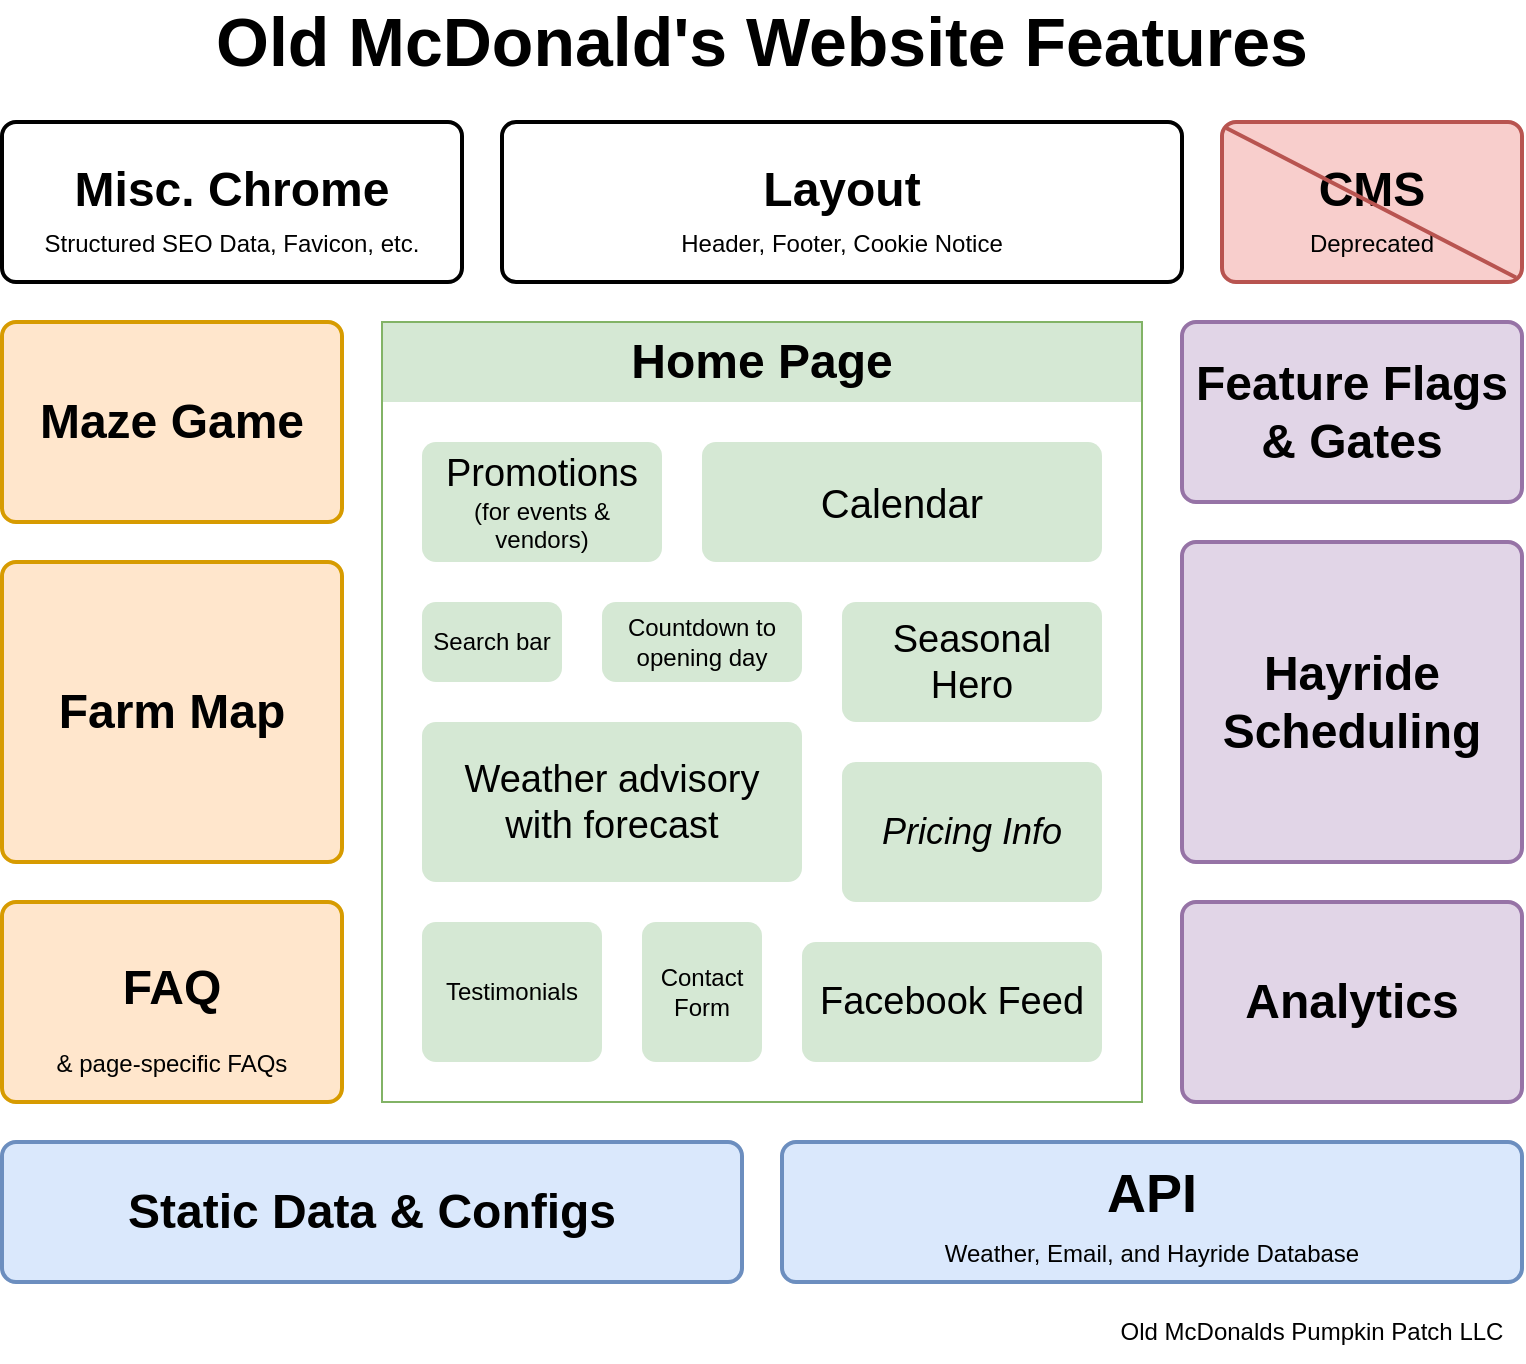 <mxfile version="28.2.8" pages="2">
  <diagram name="Page-1" id="Be-21d4X_abvz9L7CE6l">
    <mxGraphModel dx="1192" dy="737" grid="1" gridSize="10" guides="1" tooltips="1" connect="1" arrows="1" fold="1" page="1" pageScale="1" pageWidth="850" pageHeight="1100" math="0" shadow="0">
      <root>
        <mxCell id="0" />
        <mxCell id="1" parent="0" />
        <mxCell id="zWzznixCFk7TpnTXlBiS-2" value="&lt;h1&gt;Analytics&lt;/h1&gt;" style="rounded=1;whiteSpace=wrap;html=1;absoluteArcSize=1;arcSize=14;strokeWidth=2;fillColor=#e1d5e7;strokeColor=#9673a6;" vertex="1" parent="1">
          <mxGeometry x="740" y="530" width="170" height="100" as="geometry" />
        </mxCell>
        <mxCell id="zWzznixCFk7TpnTXlBiS-3" value="&lt;h1 style=&quot;line-height: 40%;&quot;&gt;Layout&lt;/h1&gt;&lt;div&gt;Header, Footer,&amp;nbsp;&lt;span style=&quot;background-color: transparent; color: light-dark(rgb(0, 0, 0), rgb(255, 255, 255));&quot;&gt;Cookie Notice&lt;/span&gt;&lt;/div&gt;" style="rounded=1;whiteSpace=wrap;html=1;absoluteArcSize=1;arcSize=14;strokeWidth=2;" vertex="1" parent="1">
          <mxGeometry x="400" y="140" width="340" height="80" as="geometry" />
        </mxCell>
        <mxCell id="zWzznixCFk7TpnTXlBiS-4" value="&lt;h1&gt;Feature Flags &amp;amp; Gates&lt;/h1&gt;" style="rounded=1;whiteSpace=wrap;html=1;absoluteArcSize=1;arcSize=14;strokeWidth=2;fillColor=#e1d5e7;strokeColor=#9673a6;" vertex="1" parent="1">
          <mxGeometry x="740" y="240" width="170" height="90" as="geometry" />
        </mxCell>
        <mxCell id="zWzznixCFk7TpnTXlBiS-5" value="&lt;h1 style=&quot;line-height: 40%;&quot;&gt;Misc. Chrome&lt;/h1&gt;&lt;div&gt;Structured SEO Data, Favicon, etc.&lt;/div&gt;" style="rounded=1;whiteSpace=wrap;html=1;absoluteArcSize=1;arcSize=14;strokeWidth=2;" vertex="1" parent="1">
          <mxGeometry x="150" y="140" width="230" height="80" as="geometry" />
        </mxCell>
        <mxCell id="zWzznixCFk7TpnTXlBiS-8" value="&lt;h1&gt;Home Page&lt;/h1&gt;" style="swimlane;whiteSpace=wrap;html=1;startSize=40;fillColor=#d5e8d4;strokeColor=light-dark(#82B366,#253C18);swimlaneLine=0;glass=0;shadow=0;rounded=0;gradientColor=none;swimlaneFillColor=light-dark(#FFFFFF,#060B00);" vertex="1" parent="1">
          <mxGeometry x="340" y="240" width="380" height="390" as="geometry" />
        </mxCell>
        <mxCell id="zWzznixCFk7TpnTXlBiS-7" value="Seasonal&lt;div&gt;Hero&lt;/div&gt;" style="rounded=1;whiteSpace=wrap;html=1;absoluteArcSize=1;arcSize=14;strokeWidth=2;fontSize=19;fillColor=#d5e8d4;strokeColor=none;" vertex="1" parent="zWzznixCFk7TpnTXlBiS-8">
          <mxGeometry x="230" y="140" width="130" height="60" as="geometry" />
        </mxCell>
        <mxCell id="zWzznixCFk7TpnTXlBiS-9" value="&lt;font style=&quot;font-size: 19px;&quot;&gt;Promotions&lt;/font&gt;&lt;div&gt;(for events &amp;amp; vendors)&lt;/div&gt;" style="rounded=1;whiteSpace=wrap;html=1;absoluteArcSize=1;arcSize=14;strokeWidth=2;fillColor=#d5e8d4;strokeColor=none;" vertex="1" parent="zWzznixCFk7TpnTXlBiS-8">
          <mxGeometry x="20" y="60" width="120" height="60" as="geometry" />
        </mxCell>
        <mxCell id="zWzznixCFk7TpnTXlBiS-10" value="Search bar" style="rounded=1;whiteSpace=wrap;html=1;absoluteArcSize=1;arcSize=14;strokeWidth=2;fillColor=#d5e8d4;strokeColor=none;" vertex="1" parent="zWzznixCFk7TpnTXlBiS-8">
          <mxGeometry x="20" y="140" width="70" height="40" as="geometry" />
        </mxCell>
        <mxCell id="zWzznixCFk7TpnTXlBiS-11" value="Countdown to opening day" style="rounded=1;whiteSpace=wrap;html=1;absoluteArcSize=1;arcSize=14;strokeWidth=2;fillColor=#d5e8d4;strokeColor=none;" vertex="1" parent="zWzznixCFk7TpnTXlBiS-8">
          <mxGeometry x="110" y="140" width="100" height="40" as="geometry" />
        </mxCell>
        <mxCell id="zWzznixCFk7TpnTXlBiS-12" value="Calendar" style="rounded=1;whiteSpace=wrap;html=1;absoluteArcSize=1;arcSize=14;strokeWidth=2;fontSize=20;fillColor=#d5e8d4;strokeColor=none;" vertex="1" parent="zWzznixCFk7TpnTXlBiS-8">
          <mxGeometry x="160" y="60" width="200" height="60" as="geometry" />
        </mxCell>
        <mxCell id="zWzznixCFk7TpnTXlBiS-13" value="Weather advisory&lt;div&gt;with forecast&lt;/div&gt;" style="rounded=1;whiteSpace=wrap;html=1;absoluteArcSize=1;arcSize=14;strokeWidth=2;fontSize=19;fillColor=#d5e8d4;strokeColor=none;" vertex="1" parent="zWzznixCFk7TpnTXlBiS-8">
          <mxGeometry x="20" y="200" width="190" height="80" as="geometry" />
        </mxCell>
        <mxCell id="zWzznixCFk7TpnTXlBiS-14" value="Pricing Info" style="rounded=1;whiteSpace=wrap;html=1;absoluteArcSize=1;arcSize=14;strokeWidth=2;fontSize=18;fontStyle=2;fillColor=#d5e8d4;strokeColor=none;" vertex="1" parent="zWzznixCFk7TpnTXlBiS-8">
          <mxGeometry x="230" y="220" width="130" height="70" as="geometry" />
        </mxCell>
        <mxCell id="zWzznixCFk7TpnTXlBiS-15" value="Testimonials" style="rounded=1;whiteSpace=wrap;html=1;absoluteArcSize=1;arcSize=14;strokeWidth=2;fillColor=#d5e8d4;strokeColor=none;" vertex="1" parent="zWzznixCFk7TpnTXlBiS-8">
          <mxGeometry x="20" y="300" width="90" height="70" as="geometry" />
        </mxCell>
        <mxCell id="zWzznixCFk7TpnTXlBiS-16" value="Facebook Feed" style="rounded=1;whiteSpace=wrap;html=1;absoluteArcSize=1;arcSize=14;strokeWidth=2;fontSize=19;fillColor=#d5e8d4;strokeColor=none;" vertex="1" parent="zWzznixCFk7TpnTXlBiS-8">
          <mxGeometry x="210" y="310" width="150" height="60" as="geometry" />
        </mxCell>
        <mxCell id="zWzznixCFk7TpnTXlBiS-17" value="Contact Form" style="rounded=1;whiteSpace=wrap;html=1;absoluteArcSize=1;arcSize=14;strokeWidth=2;fillColor=#d5e8d4;strokeColor=none;" vertex="1" parent="zWzznixCFk7TpnTXlBiS-8">
          <mxGeometry x="130" y="300" width="60" height="70" as="geometry" />
        </mxCell>
        <mxCell id="zWzznixCFk7TpnTXlBiS-18" value="&lt;h1&gt;Farm Map&lt;/h1&gt;" style="rounded=1;whiteSpace=wrap;html=1;absoluteArcSize=1;arcSize=14;strokeWidth=2;fillColor=#ffe6cc;strokeColor=#d79b00;" vertex="1" parent="1">
          <mxGeometry x="150" y="360" width="170" height="150" as="geometry" />
        </mxCell>
        <mxCell id="zWzznixCFk7TpnTXlBiS-19" value="&lt;h1&gt;Maze Game&lt;/h1&gt;" style="rounded=1;whiteSpace=wrap;html=1;absoluteArcSize=1;arcSize=14;strokeWidth=2;fillColor=#ffe6cc;strokeColor=#d79b00;" vertex="1" parent="1">
          <mxGeometry x="150" y="240" width="170" height="100" as="geometry" />
        </mxCell>
        <mxCell id="zWzznixCFk7TpnTXlBiS-20" value="&lt;h1&gt;FAQ&lt;/h1&gt;&lt;div&gt;&amp;amp; page-specific FAQs&lt;/div&gt;" style="rounded=1;whiteSpace=wrap;html=1;absoluteArcSize=1;arcSize=14;strokeWidth=2;fillColor=#ffe6cc;strokeColor=#d79b00;" vertex="1" parent="1">
          <mxGeometry x="150" y="530" width="170" height="100" as="geometry" />
        </mxCell>
        <mxCell id="zWzznixCFk7TpnTXlBiS-21" value="&lt;h1&gt;Static Data &amp;amp; Configs&lt;/h1&gt;" style="rounded=1;whiteSpace=wrap;html=1;absoluteArcSize=1;arcSize=14;strokeWidth=2;fillColor=#dae8fc;strokeColor=#6c8ebf;" vertex="1" parent="1">
          <mxGeometry x="150" y="650" width="370" height="70" as="geometry" />
        </mxCell>
        <mxCell id="zWzznixCFk7TpnTXlBiS-22" value="&lt;p style=&quot;line-height: 100%;&quot;&gt;&lt;font style=&quot;font-size: 27px;&quot;&gt;&lt;b style=&quot;line-height: 40%;&quot;&gt;API&lt;/b&gt;&lt;/font&gt;&lt;/p&gt;&lt;div&gt;Weather, Email, and Hayride Database&lt;/div&gt;" style="rounded=1;whiteSpace=wrap;html=1;absoluteArcSize=1;arcSize=14;strokeWidth=2;fillColor=#dae8fc;strokeColor=#6c8ebf;" vertex="1" parent="1">
          <mxGeometry x="540" y="650" width="370" height="70" as="geometry" />
        </mxCell>
        <mxCell id="zWzznixCFk7TpnTXlBiS-23" value="&lt;h1&gt;Hayride Scheduling&lt;/h1&gt;" style="rounded=1;whiteSpace=wrap;html=1;absoluteArcSize=1;arcSize=14;strokeWidth=2;fillColor=#e1d5e7;strokeColor=#9673a6;" vertex="1" parent="1">
          <mxGeometry x="740" y="350" width="170" height="160" as="geometry" />
        </mxCell>
        <mxCell id="zWzznixCFk7TpnTXlBiS-24" value="&lt;h1 style=&quot;line-height: 40%;&quot;&gt;CMS&lt;/h1&gt;&lt;div&gt;&lt;font style=&quot;color: light-dark(rgb(0, 0, 0), rgb(255, 0, 0));&quot;&gt;Deprecated&lt;/font&gt;&lt;/div&gt;" style="rounded=1;whiteSpace=wrap;html=1;absoluteArcSize=1;arcSize=14;strokeWidth=2;fillColor=#f8cecc;strokeColor=#b85450;" vertex="1" parent="1">
          <mxGeometry x="760" y="140" width="150" height="80" as="geometry" />
        </mxCell>
        <mxCell id="zWzznixCFk7TpnTXlBiS-25" value="" style="endArrow=none;html=1;rounded=0;entryX=0.014;entryY=0.037;entryDx=0;entryDy=0;exitX=0.98;exitY=0.972;exitDx=0;exitDy=0;exitPerimeter=0;entryPerimeter=0;fillColor=#f8cecc;strokeColor=#b85450;strokeWidth=2;" edge="1" parent="1" source="zWzznixCFk7TpnTXlBiS-24" target="zWzznixCFk7TpnTXlBiS-24">
          <mxGeometry width="50" height="50" relative="1" as="geometry">
            <mxPoint x="630" y="450" as="sourcePoint" />
            <mxPoint x="680" y="400" as="targetPoint" />
          </mxGeometry>
        </mxCell>
        <mxCell id="zWzznixCFk7TpnTXlBiS-27" value="Old McDonald&#39;s Website Features" style="text;html=1;whiteSpace=wrap;strokeColor=none;fillColor=none;align=center;verticalAlign=middle;rounded=0;fontSize=34;fontStyle=1" vertex="1" parent="1">
          <mxGeometry x="150" y="80" width="760" height="40" as="geometry" />
        </mxCell>
        <mxCell id="zWzznixCFk7TpnTXlBiS-28" value="Old McDonalds Pumpkin Patch LLC" style="text;html=1;whiteSpace=wrap;strokeColor=none;fillColor=none;align=center;verticalAlign=middle;rounded=0;" vertex="1" parent="1">
          <mxGeometry x="700" y="730" width="210" height="30" as="geometry" />
        </mxCell>
      </root>
    </mxGraphModel>
  </diagram>
  <diagram id="99_LLEG20oOB2S9L-SF0" name="Page-2">
    <mxGraphModel dx="1192" dy="737" grid="1" gridSize="10" guides="1" tooltips="1" connect="1" arrows="1" fold="1" page="1" pageScale="1" pageWidth="850" pageHeight="1100" math="0" shadow="0">
      <root>
        <mxCell id="0" />
        <mxCell id="1" parent="0" />
        <mxCell id="aDsiaeOltgFMRetXOLiE-1" value="Old McDonald&#39;s Website Changes 2026" style="text;html=1;whiteSpace=wrap;strokeColor=none;fillColor=none;align=center;verticalAlign=middle;rounded=0;fontSize=34;fontStyle=1" vertex="1" parent="1">
          <mxGeometry x="120" y="90" width="760" height="40" as="geometry" />
        </mxCell>
        <mxCell id="RwiKl8eejKHYcrawGEMM-4" value="" style="swimlane;startSize=0;" vertex="1" parent="1">
          <mxGeometry x="180" y="150" width="360" height="250" as="geometry">
            <mxRectangle x="180" y="150" width="50" height="40" as="alternateBounds" />
          </mxGeometry>
        </mxCell>
        <mxCell id="RwiKl8eejKHYcrawGEMM-1" value="&lt;h1 style=&quot;line-height: 40%;&quot;&gt;Layout&lt;/h1&gt;&lt;div&gt;Header, Footer,&amp;nbsp;&lt;span style=&quot;background-color: transparent; color: light-dark(rgb(0, 0, 0), rgb(255, 255, 255));&quot;&gt;Cookie Notice&lt;/span&gt;&lt;/div&gt;" style="rounded=1;whiteSpace=wrap;html=1;absoluteArcSize=1;arcSize=14;strokeWidth=2;" vertex="1" parent="RwiKl8eejKHYcrawGEMM-4">
          <mxGeometry x="10" y="10" width="340" height="80" as="geometry" />
        </mxCell>
        <mxCell id="RwiKl8eejKHYcrawGEMM-3" value="Move weather advisory into layout,&lt;div&gt;so that it is visible from all pages&lt;/div&gt;" style="edgeStyle=orthogonalEdgeStyle;rounded=0;orthogonalLoop=1;jettySize=auto;html=1;entryX=0.5;entryY=1;entryDx=0;entryDy=0;" edge="1" parent="RwiKl8eejKHYcrawGEMM-4" source="RwiKl8eejKHYcrawGEMM-2" target="RwiKl8eejKHYcrawGEMM-1">
          <mxGeometry relative="1" as="geometry" />
        </mxCell>
        <mxCell id="RwiKl8eejKHYcrawGEMM-2" value="Weather advisory&lt;div&gt;with forecast&lt;/div&gt;" style="rounded=1;whiteSpace=wrap;html=1;absoluteArcSize=1;arcSize=14;strokeWidth=2;fontSize=19;fillColor=#d5e8d4;strokeColor=none;" vertex="1" parent="RwiKl8eejKHYcrawGEMM-4">
          <mxGeometry x="85" y="160" width="190" height="80" as="geometry" />
        </mxCell>
        <mxCell id="FUamXydY-CYo3SXrEvcG-2" value="" style="swimlane;startSize=0;" vertex="1" parent="1">
          <mxGeometry x="560" y="150" width="250" height="170" as="geometry" />
        </mxCell>
        <mxCell id="FUamXydY-CYo3SXrEvcG-1" value="&lt;h1&gt;Maze Game&lt;/h1&gt;" style="rounded=1;whiteSpace=wrap;html=1;absoluteArcSize=1;arcSize=14;strokeWidth=2;fillColor=#ffe6cc;strokeColor=#d79b00;" vertex="1" parent="FUamXydY-CYo3SXrEvcG-2">
          <mxGeometry x="40" y="20" width="170" height="100" as="geometry" />
        </mxCell>
        <mxCell id="FUamXydY-CYo3SXrEvcG-4" value="Add storytelling and games to the scavenger hunt, making it more fun and engaging" style="text;html=1;whiteSpace=wrap;overflow=hidden;rounded=0;align=center;" vertex="1" parent="FUamXydY-CYo3SXrEvcG-2">
          <mxGeometry y="130" width="250" height="40" as="geometry" />
        </mxCell>
        <mxCell id="8wYNQ020H2KHMJsdHtKZ-2" value="" style="swimlane;startSize=0;" vertex="1" parent="1">
          <mxGeometry x="560" y="340" width="250" height="160" as="geometry" />
        </mxCell>
        <mxCell id="8wYNQ020H2KHMJsdHtKZ-4" value="Expand analytics with Statsig" style="text;html=1;whiteSpace=wrap;overflow=hidden;rounded=0;align=center;" vertex="1" parent="8wYNQ020H2KHMJsdHtKZ-2">
          <mxGeometry y="130" width="250" height="30" as="geometry" />
        </mxCell>
        <mxCell id="8wYNQ020H2KHMJsdHtKZ-1" value="&lt;h1&gt;Analytics&lt;/h1&gt;" style="rounded=1;whiteSpace=wrap;html=1;absoluteArcSize=1;arcSize=14;strokeWidth=2;fillColor=#e1d5e7;strokeColor=#9673a6;" vertex="1" parent="8wYNQ020H2KHMJsdHtKZ-2">
          <mxGeometry x="40" y="20" width="170" height="100" as="geometry" />
        </mxCell>
        <mxCell id="-vkcmFsSCiAkuajL5mA9-1" value="" style="swimlane;startSize=0;" vertex="1" parent="1">
          <mxGeometry x="180" y="420" width="360" height="120" as="geometry" />
        </mxCell>
        <mxCell id="-vkcmFsSCiAkuajL5mA9-2" value="&lt;h1 style=&quot;line-height: 40%;&quot;&gt;Bookings Database&lt;/h1&gt;&lt;div&gt;with reservation lookup for admissions&lt;/div&gt;" style="rounded=1;whiteSpace=wrap;html=1;absoluteArcSize=1;arcSize=14;strokeWidth=2;fillColor=#e1d5e7;strokeColor=#9673a6;" vertex="1" parent="-vkcmFsSCiAkuajL5mA9-1">
          <mxGeometry x="20" y="20" width="320" height="80" as="geometry" />
        </mxCell>
        <mxCell id="-vkcmFsSCiAkuajL5mA9-4" value="NEW" style="rounded=0;whiteSpace=wrap;html=1;" vertex="1" parent="-vkcmFsSCiAkuajL5mA9-1">
          <mxGeometry width="45" height="30" as="geometry" />
        </mxCell>
        <mxCell id="-vkcmFsSCiAkuajL5mA9-5" value="" style="swimlane;startSize=0;" vertex="1" parent="1">
          <mxGeometry x="560" y="520" width="250" height="210" as="geometry" />
        </mxCell>
        <mxCell id="-XtZM-W8FqmG-foQbp4e-1" value="&lt;h1&gt;Website Config Interfaces&lt;/h1&gt;&lt;div&gt;for Weather, Calendar, Pricing, etc.&lt;/div&gt;" style="rounded=1;whiteSpace=wrap;html=1;absoluteArcSize=1;arcSize=14;strokeWidth=2;fillColor=#e1d5e7;strokeColor=#9673a6;" vertex="1" parent="-vkcmFsSCiAkuajL5mA9-5">
          <mxGeometry x="20" y="20" width="210" height="170" as="geometry" />
        </mxCell>
        <mxCell id="-XtZM-W8FqmG-foQbp4e-2" value="NEW" style="rounded=0;whiteSpace=wrap;html=1;" vertex="1" parent="-vkcmFsSCiAkuajL5mA9-5">
          <mxGeometry width="45" height="30" as="geometry" />
        </mxCell>
        <mxCell id="-XtZM-W8FqmG-foQbp4e-4" value="" style="swimlane;startSize=0;" vertex="1" parent="1">
          <mxGeometry x="180" y="560" width="360" height="170" as="geometry" />
        </mxCell>
        <mxCell id="-XtZM-W8FqmG-foQbp4e-5" value="&lt;h1&gt;Employee Scheduling&lt;/h1&gt;&lt;div&gt;May not require website feature; could just be a spreadsheet&lt;/div&gt;" style="rounded=1;whiteSpace=wrap;html=1;absoluteArcSize=1;arcSize=14;strokeWidth=2;fillColor=#e1d5e7;strokeColor=#9673a6;" vertex="1" parent="-XtZM-W8FqmG-foQbp4e-4">
          <mxGeometry x="20" y="20" width="320" height="130" as="geometry" />
        </mxCell>
        <mxCell id="-XtZM-W8FqmG-foQbp4e-6" value="NEW" style="rounded=0;whiteSpace=wrap;html=1;" vertex="1" parent="-XtZM-W8FqmG-foQbp4e-4">
          <mxGeometry width="45" height="30" as="geometry" />
        </mxCell>
        <mxCell id="-XtZM-W8FqmG-foQbp4e-7" value="" style="swimlane;startSize=0;" vertex="1" parent="1">
          <mxGeometry x="180" y="750" width="630" height="200" as="geometry" />
        </mxCell>
        <mxCell id="-XtZM-W8FqmG-foQbp4e-8" value="&lt;h1&gt;Online Payments &amp;amp; Bookings&lt;/h1&gt;&lt;div&gt;Will require rigorous and intensive testing&lt;/div&gt;" style="rounded=1;whiteSpace=wrap;html=1;absoluteArcSize=1;arcSize=14;strokeWidth=2;fillColor=#e1d5e7;strokeColor=#9673a6;" vertex="1" parent="-XtZM-W8FqmG-foQbp4e-7">
          <mxGeometry x="20" y="15" width="590" height="170" as="geometry" />
        </mxCell>
        <mxCell id="-XtZM-W8FqmG-foQbp4e-12" value="MAYBE??" style="rounded=0;whiteSpace=wrap;html=1;" vertex="1" parent="-XtZM-W8FqmG-foQbp4e-7">
          <mxGeometry width="70" height="30" as="geometry" />
        </mxCell>
      </root>
    </mxGraphModel>
  </diagram>
</mxfile>
